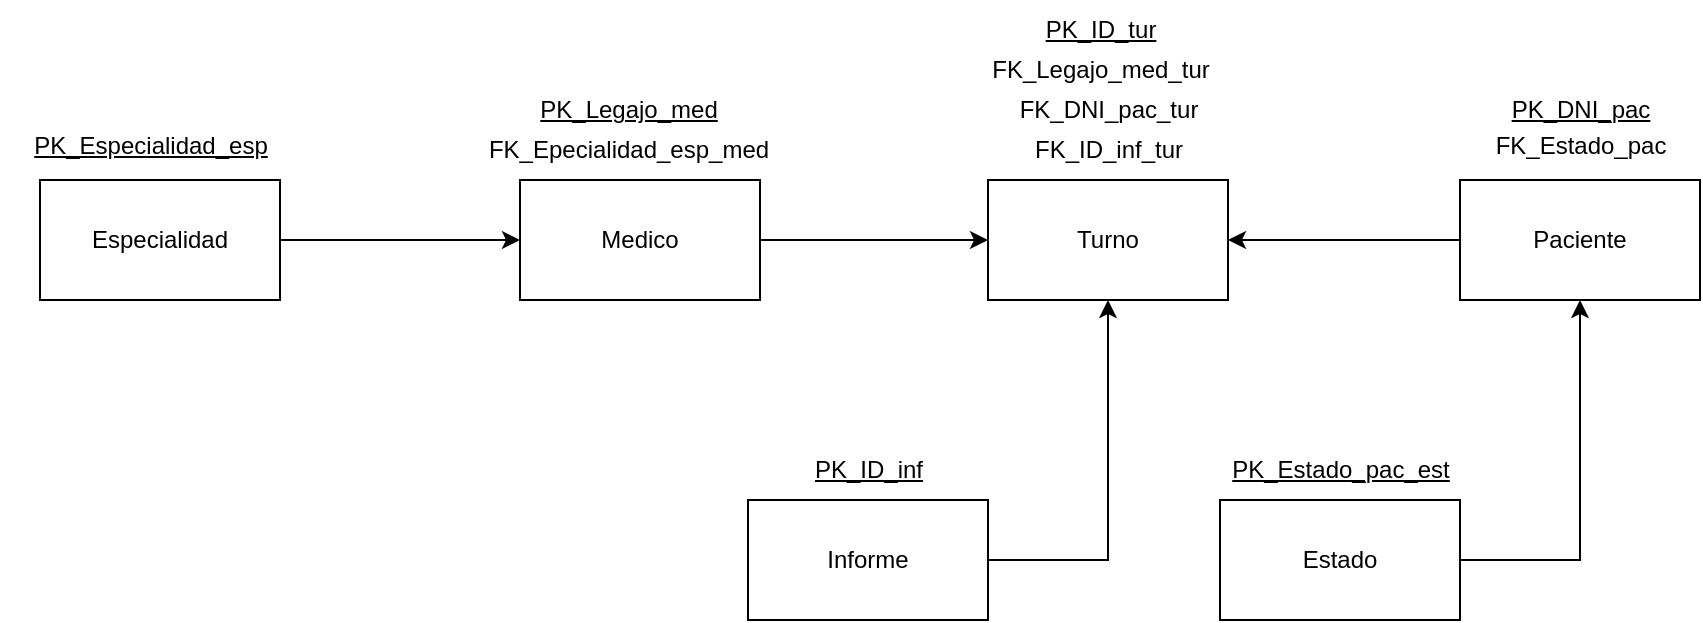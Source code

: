 <mxfile version="24.8.2">
  <diagram name="Página-1" id="lnj_TzZ-rWiNs3jhGXrE">
    <mxGraphModel dx="1665" dy="875" grid="1" gridSize="10" guides="1" tooltips="1" connect="1" arrows="1" fold="1" page="1" pageScale="1" pageWidth="827" pageHeight="1169" math="0" shadow="0">
      <root>
        <mxCell id="0" />
        <mxCell id="1" parent="0" />
        <mxCell id="DDQ0t8_V_KSmzFKOvDdP-6" style="edgeStyle=orthogonalEdgeStyle;rounded=0;orthogonalLoop=1;jettySize=auto;html=1;exitX=1;exitY=0.5;exitDx=0;exitDy=0;entryX=0;entryY=0.5;entryDx=0;entryDy=0;" parent="1" source="DDQ0t8_V_KSmzFKOvDdP-1" target="DDQ0t8_V_KSmzFKOvDdP-3" edge="1">
          <mxGeometry relative="1" as="geometry" />
        </mxCell>
        <mxCell id="DDQ0t8_V_KSmzFKOvDdP-1" value="&lt;div&gt;Medico&lt;/div&gt;" style="rounded=0;whiteSpace=wrap;html=1;" parent="1" vertex="1">
          <mxGeometry x="120" y="120" width="120" height="60" as="geometry" />
        </mxCell>
        <mxCell id="DDQ0t8_V_KSmzFKOvDdP-7" style="edgeStyle=orthogonalEdgeStyle;rounded=0;orthogonalLoop=1;jettySize=auto;html=1;exitX=0;exitY=0.5;exitDx=0;exitDy=0;entryX=1;entryY=0.5;entryDx=0;entryDy=0;" parent="1" source="DDQ0t8_V_KSmzFKOvDdP-2" target="DDQ0t8_V_KSmzFKOvDdP-3" edge="1">
          <mxGeometry relative="1" as="geometry" />
        </mxCell>
        <mxCell id="DDQ0t8_V_KSmzFKOvDdP-2" value="&lt;div&gt;Paciente&lt;/div&gt;" style="rounded=0;whiteSpace=wrap;html=1;" parent="1" vertex="1">
          <mxGeometry x="590" y="120" width="120" height="60" as="geometry" />
        </mxCell>
        <mxCell id="DDQ0t8_V_KSmzFKOvDdP-3" value="&lt;div&gt;Turno&lt;/div&gt;" style="rounded=0;whiteSpace=wrap;html=1;" parent="1" vertex="1">
          <mxGeometry x="354" y="120" width="120" height="60" as="geometry" />
        </mxCell>
        <mxCell id="DDQ0t8_V_KSmzFKOvDdP-15" style="edgeStyle=orthogonalEdgeStyle;rounded=0;orthogonalLoop=1;jettySize=auto;html=1;exitX=1;exitY=0.5;exitDx=0;exitDy=0;entryX=0.5;entryY=1;entryDx=0;entryDy=0;" parent="1" source="DDQ0t8_V_KSmzFKOvDdP-4" target="DDQ0t8_V_KSmzFKOvDdP-3" edge="1">
          <mxGeometry relative="1" as="geometry" />
        </mxCell>
        <mxCell id="DDQ0t8_V_KSmzFKOvDdP-4" value="&lt;div&gt;Informe&lt;/div&gt;" style="rounded=0;whiteSpace=wrap;html=1;" parent="1" vertex="1">
          <mxGeometry x="234" y="280" width="120" height="60" as="geometry" />
        </mxCell>
        <mxCell id="DDQ0t8_V_KSmzFKOvDdP-8" value="&lt;u&gt;PK_Legajo_med&lt;/u&gt;" style="text;html=1;align=center;verticalAlign=middle;resizable=0;points=[];autosize=1;strokeColor=none;fillColor=none;" parent="1" vertex="1">
          <mxGeometry x="114" y="70" width="120" height="30" as="geometry" />
        </mxCell>
        <mxCell id="DDQ0t8_V_KSmzFKOvDdP-9" value="&lt;div&gt;&lt;u&gt;PK_DNI_pac&lt;/u&gt;&lt;/div&gt;" style="text;html=1;align=center;verticalAlign=middle;resizable=0;points=[];autosize=1;strokeColor=none;fillColor=none;" parent="1" vertex="1">
          <mxGeometry x="605" y="70" width="90" height="30" as="geometry" />
        </mxCell>
        <mxCell id="DDQ0t8_V_KSmzFKOvDdP-10" value="&lt;u&gt;PK_ID_tur&lt;/u&gt;" style="text;html=1;align=center;verticalAlign=middle;resizable=0;points=[];autosize=1;strokeColor=none;fillColor=none;" parent="1" vertex="1">
          <mxGeometry x="370" y="30" width="80" height="30" as="geometry" />
        </mxCell>
        <mxCell id="DDQ0t8_V_KSmzFKOvDdP-11" value="FK_Legajo_med_tur" style="text;html=1;align=center;verticalAlign=middle;resizable=0;points=[];autosize=1;strokeColor=none;fillColor=none;" parent="1" vertex="1">
          <mxGeometry x="340" y="50" width="140" height="30" as="geometry" />
        </mxCell>
        <mxCell id="DDQ0t8_V_KSmzFKOvDdP-13" value="FK_DNI_pac_tur" style="text;html=1;align=center;verticalAlign=middle;resizable=0;points=[];autosize=1;strokeColor=none;fillColor=none;" parent="1" vertex="1">
          <mxGeometry x="359" y="70" width="110" height="30" as="geometry" />
        </mxCell>
        <mxCell id="DDQ0t8_V_KSmzFKOvDdP-14" value="&lt;u&gt;PK_ID_inf&lt;/u&gt;" style="text;html=1;align=center;verticalAlign=middle;resizable=0;points=[];autosize=1;strokeColor=none;fillColor=none;" parent="1" vertex="1">
          <mxGeometry x="254" y="250" width="80" height="30" as="geometry" />
        </mxCell>
        <mxCell id="DDQ0t8_V_KSmzFKOvDdP-16" value="FK_ID_inf_tur" style="text;html=1;align=center;verticalAlign=middle;resizable=0;points=[];autosize=1;strokeColor=none;fillColor=none;" parent="1" vertex="1">
          <mxGeometry x="364" y="90" width="100" height="30" as="geometry" />
        </mxCell>
        <mxCell id="JrHySixoj7I35yMvTHDq-5" style="edgeStyle=orthogonalEdgeStyle;rounded=0;orthogonalLoop=1;jettySize=auto;html=1;exitX=1;exitY=0.5;exitDx=0;exitDy=0;entryX=0;entryY=0.5;entryDx=0;entryDy=0;" edge="1" parent="1" source="JrHySixoj7I35yMvTHDq-1" target="DDQ0t8_V_KSmzFKOvDdP-1">
          <mxGeometry relative="1" as="geometry" />
        </mxCell>
        <mxCell id="JrHySixoj7I35yMvTHDq-1" value="&lt;div&gt;Especialidad&lt;/div&gt;" style="rounded=0;whiteSpace=wrap;html=1;" vertex="1" parent="1">
          <mxGeometry x="-120" y="120" width="120" height="60" as="geometry" />
        </mxCell>
        <mxCell id="JrHySixoj7I35yMvTHDq-6" value="&lt;u&gt;PK_Especialidad_esp&lt;/u&gt;" style="text;html=1;align=center;verticalAlign=middle;resizable=0;points=[];autosize=1;strokeColor=none;fillColor=none;" vertex="1" parent="1">
          <mxGeometry x="-140" y="88" width="150" height="30" as="geometry" />
        </mxCell>
        <mxCell id="JrHySixoj7I35yMvTHDq-7" value="FK_Epecialidad_esp_med" style="text;html=1;align=center;verticalAlign=middle;resizable=0;points=[];autosize=1;strokeColor=none;fillColor=none;" vertex="1" parent="1">
          <mxGeometry x="89" y="90" width="170" height="30" as="geometry" />
        </mxCell>
        <mxCell id="JrHySixoj7I35yMvTHDq-9" style="edgeStyle=orthogonalEdgeStyle;rounded=0;orthogonalLoop=1;jettySize=auto;html=1;exitX=1;exitY=0.5;exitDx=0;exitDy=0;entryX=0.5;entryY=1;entryDx=0;entryDy=0;" edge="1" parent="1" source="JrHySixoj7I35yMvTHDq-8" target="DDQ0t8_V_KSmzFKOvDdP-2">
          <mxGeometry relative="1" as="geometry" />
        </mxCell>
        <mxCell id="JrHySixoj7I35yMvTHDq-8" value="&lt;div&gt;Estado&lt;/div&gt;" style="rounded=0;whiteSpace=wrap;html=1;" vertex="1" parent="1">
          <mxGeometry x="470" y="280" width="120" height="60" as="geometry" />
        </mxCell>
        <mxCell id="JrHySixoj7I35yMvTHDq-10" value="FK_Estado_pac" style="text;html=1;align=center;verticalAlign=middle;resizable=0;points=[];autosize=1;strokeColor=none;fillColor=none;" vertex="1" parent="1">
          <mxGeometry x="595" y="88" width="110" height="30" as="geometry" />
        </mxCell>
        <mxCell id="JrHySixoj7I35yMvTHDq-11" value="&lt;u&gt;PK_Estado_pac_est&lt;/u&gt;" style="text;html=1;align=center;verticalAlign=middle;resizable=0;points=[];autosize=1;strokeColor=none;fillColor=none;" vertex="1" parent="1">
          <mxGeometry x="460" y="250" width="140" height="30" as="geometry" />
        </mxCell>
      </root>
    </mxGraphModel>
  </diagram>
</mxfile>
